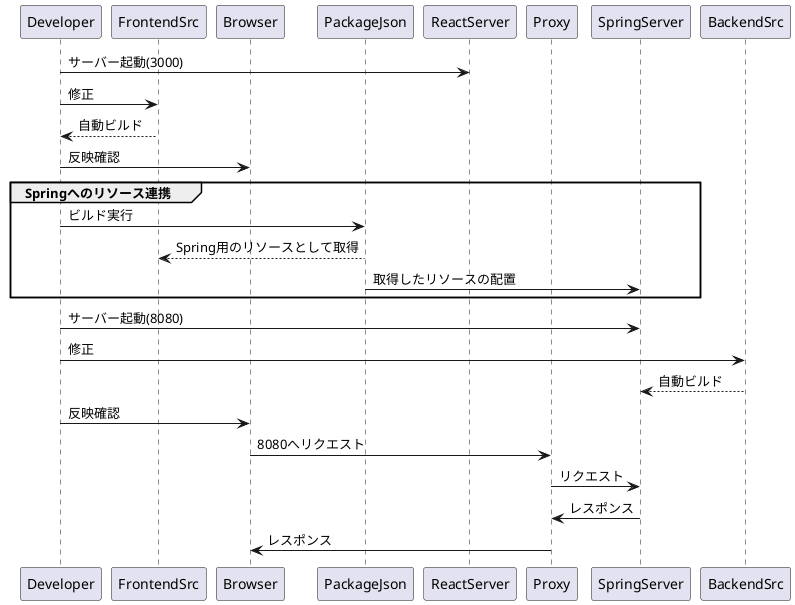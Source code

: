 @startuml React Spring 想定開発フロー


participant Developer as developer
participant FrontendSrc as frontendsrc
participant Browser as browser
participant PackageJson as packagejson
participant ReactServer as react
participant Proxy as proxy
participant SpringServer as spring
participant BackendSrc as backendsrc

developer -> react:サーバー起動(3000)
developer -> frontendsrc:修正
developer <-- frontendsrc:自動ビルド
developer -> browser:反映確認
group Springへのリソース連携
    developer -> packagejson:ビルド実行
    packagejson --> frontendsrc:Spring用のリソースとして取得
    packagejson -> spring:取得したリソースの配置
end
developer -> spring:サーバー起動(8080)
developer -> backendsrc:修正
spring <-- backendsrc:自動ビルド
developer -> browser:反映確認
browser -> proxy:8080へリクエスト
proxy -> spring:リクエスト
proxy <- spring:レスポンス
browser <- proxy:レスポンス

@enduml